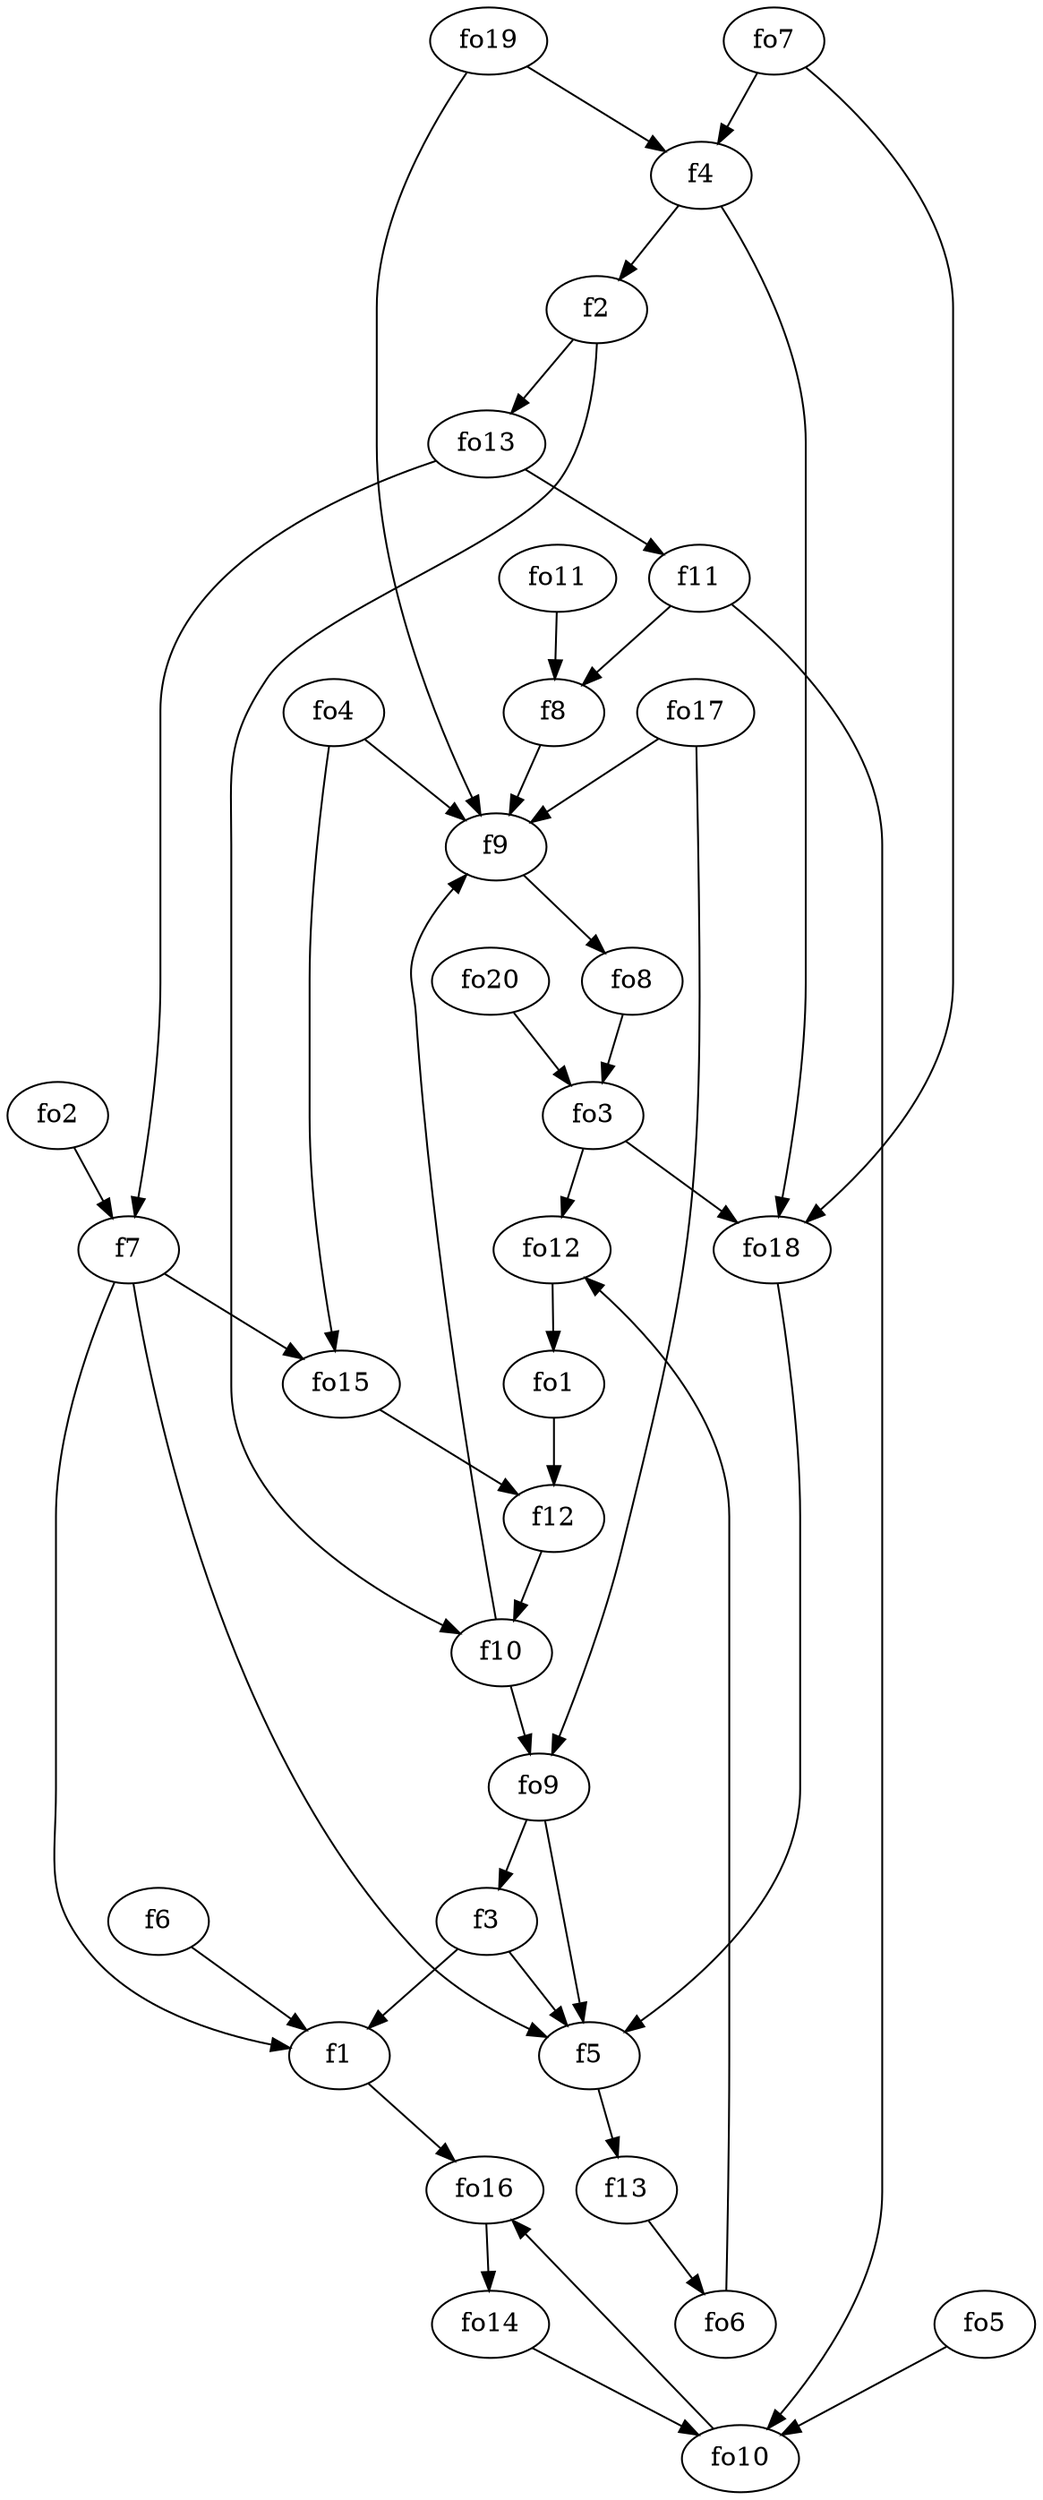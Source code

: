 strict digraph  {
f1;
f2;
f3;
f4;
f5;
f6;
f7;
f8;
f9;
f10;
f11;
f12;
f13;
fo1;
fo2;
fo3;
fo4;
fo5;
fo6;
fo7;
fo8;
fo9;
fo10;
fo11;
fo12;
fo13;
fo14;
fo15;
fo16;
fo17;
fo18;
fo19;
fo20;
f1 -> fo16  [weight=2];
f2 -> fo13  [weight=2];
f2 -> f10  [weight=2];
f3 -> f5  [weight=2];
f3 -> f1  [weight=2];
f4 -> fo18  [weight=2];
f4 -> f2  [weight=2];
f5 -> f13  [weight=2];
f6 -> f1  [weight=2];
f7 -> fo15  [weight=2];
f7 -> f1  [weight=2];
f7 -> f5  [weight=2];
f8 -> f9  [weight=2];
f9 -> fo8  [weight=2];
f10 -> fo9  [weight=2];
f10 -> f9  [weight=2];
f11 -> fo10  [weight=2];
f11 -> f8  [weight=2];
f12 -> f10  [weight=2];
f13 -> fo6  [weight=2];
fo1 -> f12  [weight=2];
fo2 -> f7  [weight=2];
fo3 -> fo18  [weight=2];
fo3 -> fo12  [weight=2];
fo4 -> fo15  [weight=2];
fo4 -> f9  [weight=2];
fo5 -> fo10  [weight=2];
fo6 -> fo12  [weight=2];
fo7 -> f4  [weight=2];
fo7 -> fo18  [weight=2];
fo8 -> fo3  [weight=2];
fo9 -> f3  [weight=2];
fo9 -> f5  [weight=2];
fo10 -> fo16  [weight=2];
fo11 -> f8  [weight=2];
fo12 -> fo1  [weight=2];
fo13 -> f7  [weight=2];
fo13 -> f11  [weight=2];
fo14 -> fo10  [weight=2];
fo15 -> f12  [weight=2];
fo16 -> fo14  [weight=2];
fo17 -> fo9  [weight=2];
fo17 -> f9  [weight=2];
fo18 -> f5  [weight=2];
fo19 -> f4  [weight=2];
fo19 -> f9  [weight=2];
fo20 -> fo3  [weight=2];
}
